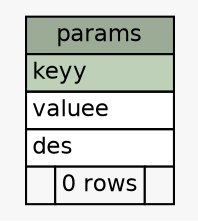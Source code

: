 // dot 2.26.0 on Linux 2.6.32-504.8.1.el6.x86_64
// SchemaSpy rev 590
digraph "params" {
  graph [
    rankdir="RL"
    bgcolor="#f7f7f7"
    nodesep="0.18"
    ranksep="0.46"
    fontname="Helvetica"
    fontsize="11"
  ];
  node [
    fontname="Helvetica"
    fontsize="11"
    shape="plaintext"
  ];
  edge [
    arrowsize="0.8"
  ];
  "params" [
    label=<
    <TABLE BORDER="0" CELLBORDER="1" CELLSPACING="0" BGCOLOR="#ffffff">
      <TR><TD COLSPAN="3" BGCOLOR="#9bab96" ALIGN="CENTER">params</TD></TR>
      <TR><TD PORT="keyy" COLSPAN="3" BGCOLOR="#bed1b8" ALIGN="LEFT">keyy</TD></TR>
      <TR><TD PORT="valuee" COLSPAN="3" ALIGN="LEFT">valuee</TD></TR>
      <TR><TD PORT="des" COLSPAN="3" ALIGN="LEFT">des</TD></TR>
      <TR><TD ALIGN="LEFT" BGCOLOR="#f7f7f7">  </TD><TD ALIGN="RIGHT" BGCOLOR="#f7f7f7">0 rows</TD><TD ALIGN="RIGHT" BGCOLOR="#f7f7f7">  </TD></TR>
    </TABLE>>
    URL="tables/params.html"
    tooltip="params"
  ];
}
